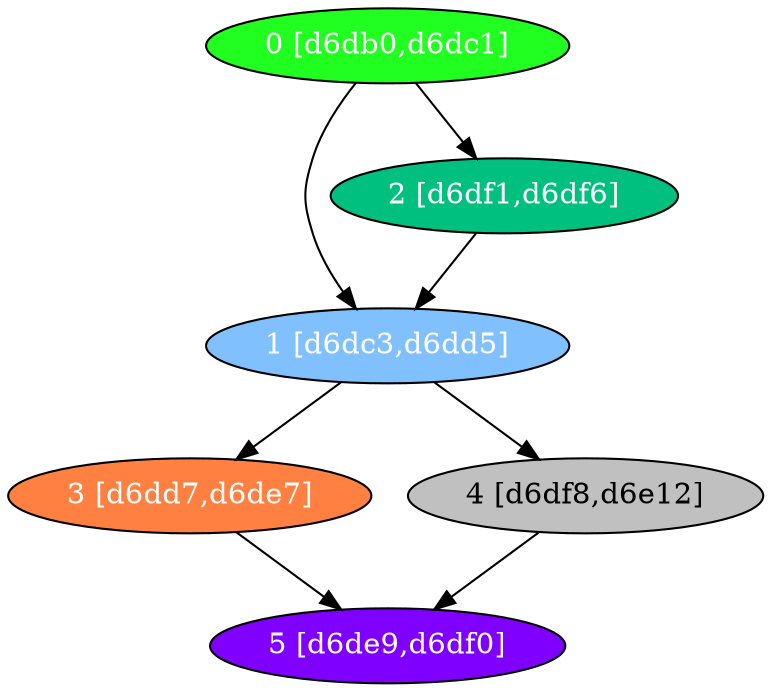 diGraph libnss3{
	libnss3_0  [style=filled fillcolor="#20FF20" fontcolor="#ffffff" shape=oval label="0 [d6db0,d6dc1]"]
	libnss3_1  [style=filled fillcolor="#80C0FF" fontcolor="#ffffff" shape=oval label="1 [d6dc3,d6dd5]"]
	libnss3_2  [style=filled fillcolor="#00C080" fontcolor="#ffffff" shape=oval label="2 [d6df1,d6df6]"]
	libnss3_3  [style=filled fillcolor="#FF8040" fontcolor="#ffffff" shape=oval label="3 [d6dd7,d6de7]"]
	libnss3_4  [style=filled fillcolor="#C0C0C0" fontcolor="#000000" shape=oval label="4 [d6df8,d6e12]"]
	libnss3_5  [style=filled fillcolor="#8000FF" fontcolor="#ffffff" shape=oval label="5 [d6de9,d6df0]"]

	libnss3_0 -> libnss3_1
	libnss3_0 -> libnss3_2
	libnss3_1 -> libnss3_3
	libnss3_1 -> libnss3_4
	libnss3_2 -> libnss3_1
	libnss3_3 -> libnss3_5
	libnss3_4 -> libnss3_5
}